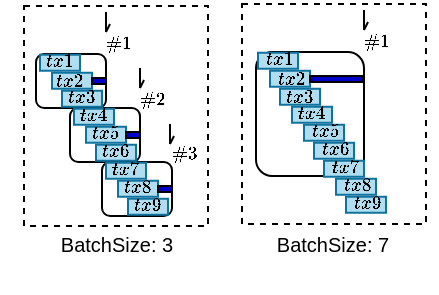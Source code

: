 <mxfile version="21.1.2" type="device">
  <diagram id="0vhZ1a2vEWbwYD3_x5Hq" name="第 1 页">
    <mxGraphModel dx="579" dy="334" grid="1" gridSize="10" guides="1" tooltips="1" connect="1" arrows="1" fold="1" page="1" pageScale="1" pageWidth="827" pageHeight="1169" math="1" shadow="0">
      <root>
        <mxCell id="0" />
        <mxCell id="1" parent="0" />
        <mxCell id="JJXgLaZrwcKwdhcWfyjN-42" value="" style="rounded=0;whiteSpace=wrap;html=1;dashed=1;" parent="1" vertex="1">
          <mxGeometry x="324" y="560" width="92" height="110" as="geometry" />
        </mxCell>
        <mxCell id="JJXgLaZrwcKwdhcWfyjN-21" value="" style="rounded=1;whiteSpace=wrap;html=1;" parent="1" vertex="1">
          <mxGeometry x="363" y="638" width="35" height="27" as="geometry" />
        </mxCell>
        <mxCell id="JJXgLaZrwcKwdhcWfyjN-20" value="" style="rounded=1;whiteSpace=wrap;html=1;" parent="1" vertex="1">
          <mxGeometry x="347" y="611" width="35" height="27" as="geometry" />
        </mxCell>
        <mxCell id="JJXgLaZrwcKwdhcWfyjN-11" value="" style="rounded=1;whiteSpace=wrap;html=1;" parent="1" vertex="1">
          <mxGeometry x="330" y="584" width="35" height="27" as="geometry" />
        </mxCell>
        <mxCell id="JJXgLaZrwcKwdhcWfyjN-1" value="" style="verticalLabelPosition=bottom;verticalAlign=top;html=1;shape=mxgraph.basic.rect;fillColor2=none;strokeWidth=1;size=20;indent=5;fontSize=7;fillColor=#b1ddf0;strokeColor=#10739e;" parent="1" vertex="1">
          <mxGeometry x="332" y="584.33" width="20" height="8" as="geometry" />
        </mxCell>
        <mxCell id="JJXgLaZrwcKwdhcWfyjN-2" value="" style="verticalLabelPosition=bottom;verticalAlign=top;html=1;shape=mxgraph.basic.rect;fillColor2=none;strokeWidth=1;size=20;indent=5;fontSize=7;fillColor=#b1ddf0;strokeColor=#10739e;" parent="1" vertex="1">
          <mxGeometry x="338" y="593.33" width="20" height="8" as="geometry" />
        </mxCell>
        <mxCell id="JJXgLaZrwcKwdhcWfyjN-3" value="" style="verticalLabelPosition=bottom;verticalAlign=top;html=1;shape=mxgraph.basic.rect;fillColor2=none;strokeWidth=1;size=20;indent=5;fontSize=7;fillColor=#b1ddf0;strokeColor=#10739e;" parent="1" vertex="1">
          <mxGeometry x="343" y="602.33" width="20" height="8" as="geometry" />
        </mxCell>
        <mxCell id="JJXgLaZrwcKwdhcWfyjN-4" value="&lt;font style=&quot;font-size: 8px;&quot;&gt;$$tx1$$&lt;/font&gt;" style="text;html=1;strokeColor=none;fillColor=none;align=center;verticalAlign=middle;whiteSpace=wrap;rounded=0;fontColor=#000000;" parent="1" vertex="1">
          <mxGeometry x="312.25" y="577" width="60" height="22" as="geometry" />
        </mxCell>
        <mxCell id="JJXgLaZrwcKwdhcWfyjN-12" value="" style="verticalLabelPosition=bottom;verticalAlign=top;html=1;shape=mxgraph.basic.rect;fillColor2=none;strokeWidth=1;size=20;indent=5;fontSize=7;fillColor=#b1ddf0;strokeColor=#10739e;" parent="1" vertex="1">
          <mxGeometry x="349" y="611.33" width="20" height="8" as="geometry" />
        </mxCell>
        <mxCell id="JJXgLaZrwcKwdhcWfyjN-13" value="" style="verticalLabelPosition=bottom;verticalAlign=top;html=1;shape=mxgraph.basic.rect;fillColor2=none;strokeWidth=1;size=20;indent=5;fontSize=7;fillColor=#b1ddf0;strokeColor=#10739e;" parent="1" vertex="1">
          <mxGeometry x="355" y="620.33" width="20" height="8" as="geometry" />
        </mxCell>
        <mxCell id="JJXgLaZrwcKwdhcWfyjN-14" value="" style="verticalLabelPosition=bottom;verticalAlign=top;html=1;shape=mxgraph.basic.rect;fillColor2=none;strokeWidth=1;size=20;indent=5;fontSize=7;fillColor=#b1ddf0;strokeColor=#10739e;" parent="1" vertex="1">
          <mxGeometry x="360" y="629.33" width="20" height="8" as="geometry" />
        </mxCell>
        <mxCell id="JJXgLaZrwcKwdhcWfyjN-16" value="" style="verticalLabelPosition=bottom;verticalAlign=top;html=1;shape=mxgraph.basic.rect;fillColor2=none;strokeWidth=1;size=20;indent=5;fontSize=7;fillColor=#b1ddf0;strokeColor=#10739e;" parent="1" vertex="1">
          <mxGeometry x="365" y="638.33" width="20" height="8" as="geometry" />
        </mxCell>
        <mxCell id="JJXgLaZrwcKwdhcWfyjN-17" value="" style="verticalLabelPosition=bottom;verticalAlign=top;html=1;shape=mxgraph.basic.rect;fillColor2=none;strokeWidth=1;size=20;indent=5;fontSize=7;fillColor=#b1ddf0;strokeColor=#10739e;" parent="1" vertex="1">
          <mxGeometry x="371" y="647.33" width="20" height="8" as="geometry" />
        </mxCell>
        <mxCell id="JJXgLaZrwcKwdhcWfyjN-18" value="" style="verticalLabelPosition=bottom;verticalAlign=top;html=1;shape=mxgraph.basic.rect;fillColor2=none;strokeWidth=1;size=20;indent=5;fontSize=7;fillColor=#b1ddf0;strokeColor=#10739e;" parent="1" vertex="1">
          <mxGeometry x="376" y="656.33" width="20" height="8" as="geometry" />
        </mxCell>
        <mxCell id="JJXgLaZrwcKwdhcWfyjN-22" value="&lt;font style=&quot;font-size: 8px;&quot;&gt;$$\#3$$&lt;/font&gt;" style="text;html=1;strokeColor=none;fillColor=none;align=center;verticalAlign=middle;whiteSpace=wrap;rounded=0;fontColor=#000000;" parent="1" vertex="1">
          <mxGeometry x="374.25" y="623" width="59.75" height="22" as="geometry" />
        </mxCell>
        <mxCell id="JJXgLaZrwcKwdhcWfyjN-23" value="&lt;font style=&quot;font-size: 8px;&quot;&gt;$$tx2$$&lt;/font&gt;" style="text;html=1;strokeColor=none;fillColor=none;align=center;verticalAlign=middle;whiteSpace=wrap;rounded=0;fontColor=#000000;" parent="1" vertex="1">
          <mxGeometry x="317.25" y="587" width="60" height="22" as="geometry" />
        </mxCell>
        <mxCell id="JJXgLaZrwcKwdhcWfyjN-24" value="&lt;font style=&quot;font-size: 8px;&quot;&gt;$$tx3$$&lt;/font&gt;" style="text;html=1;strokeColor=none;fillColor=none;align=center;verticalAlign=middle;whiteSpace=wrap;rounded=0;fontColor=#000000;" parent="1" vertex="1">
          <mxGeometry x="323.25" y="595" width="60" height="22" as="geometry" />
        </mxCell>
        <mxCell id="JJXgLaZrwcKwdhcWfyjN-25" value="&lt;font style=&quot;font-size: 8px;&quot;&gt;$$tx4$$&lt;/font&gt;" style="text;html=1;strokeColor=none;fillColor=none;align=center;verticalAlign=middle;whiteSpace=wrap;rounded=0;fontColor=#000000;" parent="1" vertex="1">
          <mxGeometry x="329.25" y="604" width="60" height="22" as="geometry" />
        </mxCell>
        <mxCell id="JJXgLaZrwcKwdhcWfyjN-26" value="&lt;font style=&quot;font-size: 8px;&quot;&gt;$$tx5$$&lt;/font&gt;" style="text;html=1;strokeColor=none;fillColor=none;align=center;verticalAlign=middle;whiteSpace=wrap;rounded=0;fontColor=#000000;" parent="1" vertex="1">
          <mxGeometry x="335.25" y="613" width="60" height="22" as="geometry" />
        </mxCell>
        <mxCell id="JJXgLaZrwcKwdhcWfyjN-28" value="&lt;font style=&quot;font-size: 8px;&quot;&gt;$$tx6$$&lt;/font&gt;" style="text;html=1;strokeColor=none;fillColor=none;align=center;verticalAlign=middle;whiteSpace=wrap;rounded=0;fontColor=#000000;" parent="1" vertex="1">
          <mxGeometry x="340.25" y="622" width="60" height="22" as="geometry" />
        </mxCell>
        <mxCell id="JJXgLaZrwcKwdhcWfyjN-29" value="&lt;font style=&quot;font-size: 8px;&quot;&gt;$$tx7$$&lt;/font&gt;" style="text;html=1;strokeColor=none;fillColor=none;align=center;verticalAlign=middle;whiteSpace=wrap;rounded=0;fontColor=#000000;" parent="1" vertex="1">
          <mxGeometry x="345.25" y="631" width="60" height="22" as="geometry" />
        </mxCell>
        <mxCell id="JJXgLaZrwcKwdhcWfyjN-30" value="&lt;font style=&quot;font-size: 8px;&quot;&gt;$$tx8$$&lt;/font&gt;" style="text;html=1;strokeColor=none;fillColor=none;align=center;verticalAlign=middle;whiteSpace=wrap;rounded=0;fontColor=#000000;" parent="1" vertex="1">
          <mxGeometry x="351.25" y="640" width="60" height="22" as="geometry" />
        </mxCell>
        <mxCell id="JJXgLaZrwcKwdhcWfyjN-31" value="&lt;font style=&quot;font-size: 8px;&quot;&gt;$$tx9$$&lt;/font&gt;" style="text;html=1;strokeColor=none;fillColor=none;align=center;verticalAlign=middle;whiteSpace=wrap;rounded=0;fontColor=#000000;" parent="1" vertex="1">
          <mxGeometry x="356.25" y="649" width="60" height="22" as="geometry" />
        </mxCell>
        <mxCell id="JJXgLaZrwcKwdhcWfyjN-32" value="&lt;font style=&quot;font-size: 8px;&quot;&gt;$$\#1$$&lt;/font&gt;" style="text;html=1;strokeColor=none;fillColor=none;align=center;verticalAlign=middle;whiteSpace=wrap;rounded=0;fontColor=#000000;" parent="1" vertex="1">
          <mxGeometry x="341.25" y="568" width="60" height="22" as="geometry" />
        </mxCell>
        <mxCell id="JJXgLaZrwcKwdhcWfyjN-33" value="&lt;font style=&quot;font-size: 8px;&quot;&gt;$$\#2$$&lt;/font&gt;" style="text;html=1;strokeColor=none;fillColor=none;align=center;verticalAlign=middle;whiteSpace=wrap;rounded=0;fontColor=#000000;" parent="1" vertex="1">
          <mxGeometry x="358.25" y="596" width="60" height="22" as="geometry" />
        </mxCell>
        <mxCell id="JJXgLaZrwcKwdhcWfyjN-40" value="&lt;h6 style=&quot;&quot;&gt;&lt;font size=&quot;1&quot; style=&quot;&quot;&gt;&lt;span style=&quot;font-weight: normal;&quot;&gt;BatchSize: 3&lt;/span&gt;&lt;/font&gt;&lt;/h6&gt;" style="text;html=1;strokeColor=none;fillColor=none;align=center;verticalAlign=middle;whiteSpace=wrap;rounded=0;" parent="1" vertex="1">
          <mxGeometry x="328.25" y="670" width="84.75" height="17" as="geometry" />
        </mxCell>
        <mxCell id="wejyW3TpLPZqRhK-sgEW-29" value="" style="rounded=0;whiteSpace=wrap;html=1;fillColor=#0000CC;" parent="1" vertex="1">
          <mxGeometry x="358" y="596" width="7" height="3" as="geometry" />
        </mxCell>
        <mxCell id="wejyW3TpLPZqRhK-sgEW-30" value="" style="rounded=0;whiteSpace=wrap;html=1;fillColor=#0000CC;" parent="1" vertex="1">
          <mxGeometry x="391" y="650" width="7" height="3" as="geometry" />
        </mxCell>
        <mxCell id="wejyW3TpLPZqRhK-sgEW-31" value="" style="rounded=0;whiteSpace=wrap;html=1;fillColor=#0000CC;" parent="1" vertex="1">
          <mxGeometry x="375" y="623" width="7" height="3" as="geometry" />
        </mxCell>
        <mxCell id="Fxq-wvsZDKYLinho3GOP-48" value="" style="endArrow=openAsync;html=1;rounded=0;endFill=0;startSize=3;endSize=3;jumpSize=3;" parent="1" edge="1">
          <mxGeometry width="50" height="50" relative="1" as="geometry">
            <mxPoint x="397" y="619" as="sourcePoint" />
            <mxPoint x="397" y="629" as="targetPoint" />
          </mxGeometry>
        </mxCell>
        <mxCell id="Fxq-wvsZDKYLinho3GOP-49" value="" style="endArrow=openAsync;html=1;rounded=0;endFill=0;startSize=3;endSize=3;jumpSize=3;" parent="1" edge="1">
          <mxGeometry width="50" height="50" relative="1" as="geometry">
            <mxPoint x="382.0" y="591" as="sourcePoint" />
            <mxPoint x="382.0" y="601" as="targetPoint" />
          </mxGeometry>
        </mxCell>
        <mxCell id="Fxq-wvsZDKYLinho3GOP-50" value="" style="endArrow=openAsync;html=1;rounded=0;endFill=0;startSize=3;endSize=3;jumpSize=3;" parent="1" edge="1">
          <mxGeometry width="50" height="50" relative="1" as="geometry">
            <mxPoint x="365.0" y="563" as="sourcePoint" />
            <mxPoint x="365.0" y="573" as="targetPoint" />
          </mxGeometry>
        </mxCell>
        <mxCell id="pQEBTQngrsMHYZ8hlEFF-6" value="" style="rounded=0;whiteSpace=wrap;html=1;dashed=1;" vertex="1" parent="1">
          <mxGeometry x="433" y="559" width="92" height="110" as="geometry" />
        </mxCell>
        <mxCell id="pQEBTQngrsMHYZ8hlEFF-7" value="" style="rounded=1;whiteSpace=wrap;html=1;" vertex="1" parent="1">
          <mxGeometry x="440" y="583" width="54" height="62" as="geometry" />
        </mxCell>
        <mxCell id="pQEBTQngrsMHYZ8hlEFF-8" value="" style="verticalLabelPosition=bottom;verticalAlign=top;html=1;shape=mxgraph.basic.rect;fillColor2=none;strokeWidth=1;size=20;indent=5;fontSize=7;fillColor=#b1ddf0;strokeColor=#10739e;" vertex="1" parent="1">
          <mxGeometry x="441" y="583.33" width="20" height="8" as="geometry" />
        </mxCell>
        <mxCell id="pQEBTQngrsMHYZ8hlEFF-9" value="" style="verticalLabelPosition=bottom;verticalAlign=top;html=1;shape=mxgraph.basic.rect;fillColor2=none;strokeWidth=1;size=20;indent=5;fontSize=7;fillColor=#b1ddf0;strokeColor=#10739e;" vertex="1" parent="1">
          <mxGeometry x="447" y="592.33" width="20" height="8" as="geometry" />
        </mxCell>
        <mxCell id="pQEBTQngrsMHYZ8hlEFF-10" value="" style="verticalLabelPosition=bottom;verticalAlign=top;html=1;shape=mxgraph.basic.rect;fillColor2=none;strokeWidth=1;size=20;indent=5;fontSize=7;fillColor=#b1ddf0;strokeColor=#10739e;" vertex="1" parent="1">
          <mxGeometry x="452" y="601.33" width="20" height="8" as="geometry" />
        </mxCell>
        <mxCell id="pQEBTQngrsMHYZ8hlEFF-11" value="" style="verticalLabelPosition=bottom;verticalAlign=top;html=1;shape=mxgraph.basic.rect;fillColor2=none;strokeWidth=1;size=20;indent=5;fontSize=7;fillColor=#b1ddf0;strokeColor=#10739e;" vertex="1" parent="1">
          <mxGeometry x="458" y="610.33" width="20" height="8" as="geometry" />
        </mxCell>
        <mxCell id="pQEBTQngrsMHYZ8hlEFF-12" value="" style="verticalLabelPosition=bottom;verticalAlign=top;html=1;shape=mxgraph.basic.rect;fillColor2=none;strokeWidth=1;size=20;indent=5;fontSize=7;fillColor=#b1ddf0;strokeColor=#10739e;" vertex="1" parent="1">
          <mxGeometry x="464" y="619.33" width="20" height="8" as="geometry" />
        </mxCell>
        <mxCell id="pQEBTQngrsMHYZ8hlEFF-13" value="" style="verticalLabelPosition=bottom;verticalAlign=top;html=1;shape=mxgraph.basic.rect;fillColor2=none;strokeWidth=1;size=20;indent=5;fontSize=7;fillColor=#b1ddf0;strokeColor=#10739e;" vertex="1" parent="1">
          <mxGeometry x="469" y="628.33" width="20" height="8" as="geometry" />
        </mxCell>
        <mxCell id="pQEBTQngrsMHYZ8hlEFF-14" value="" style="verticalLabelPosition=bottom;verticalAlign=top;html=1;shape=mxgraph.basic.rect;fillColor2=none;strokeWidth=1;size=20;indent=5;fontSize=7;fillColor=#b1ddf0;strokeColor=#10739e;" vertex="1" parent="1">
          <mxGeometry x="474" y="637.33" width="20" height="8" as="geometry" />
        </mxCell>
        <mxCell id="pQEBTQngrsMHYZ8hlEFF-15" value="" style="verticalLabelPosition=bottom;verticalAlign=top;html=1;shape=mxgraph.basic.rect;fillColor2=none;strokeWidth=1;size=20;indent=5;fontSize=7;fillColor=#b1ddf0;strokeColor=#10739e;" vertex="1" parent="1">
          <mxGeometry x="480" y="646.33" width="20" height="8" as="geometry" />
        </mxCell>
        <mxCell id="pQEBTQngrsMHYZ8hlEFF-16" value="" style="verticalLabelPosition=bottom;verticalAlign=top;html=1;shape=mxgraph.basic.rect;fillColor2=none;strokeWidth=1;size=20;indent=5;fontSize=7;fillColor=#b1ddf0;strokeColor=#10739e;" vertex="1" parent="1">
          <mxGeometry x="485" y="655.33" width="20" height="8" as="geometry" />
        </mxCell>
        <mxCell id="pQEBTQngrsMHYZ8hlEFF-17" value="&lt;font style=&quot;font-size: 8px;&quot;&gt;$$tx3$$&lt;/font&gt;" style="text;html=1;strokeColor=none;fillColor=none;align=center;verticalAlign=middle;whiteSpace=wrap;rounded=0;fontColor=#000000;" vertex="1" parent="1">
          <mxGeometry x="432.25" y="595" width="60" height="22" as="geometry" />
        </mxCell>
        <mxCell id="pQEBTQngrsMHYZ8hlEFF-18" value="&lt;font style=&quot;font-size: 8px;&quot;&gt;$$tx4$$&lt;/font&gt;" style="text;html=1;strokeColor=none;fillColor=none;align=center;verticalAlign=middle;whiteSpace=wrap;rounded=0;fontColor=#000000;" vertex="1" parent="1">
          <mxGeometry x="438.25" y="603" width="60" height="22" as="geometry" />
        </mxCell>
        <mxCell id="pQEBTQngrsMHYZ8hlEFF-19" value="&lt;font style=&quot;font-size: 8px;&quot;&gt;$$tx5$$&lt;/font&gt;" style="text;html=1;strokeColor=none;fillColor=none;align=center;verticalAlign=middle;whiteSpace=wrap;rounded=0;fontColor=#000000;" vertex="1" parent="1">
          <mxGeometry x="445.25" y="612" width="60" height="22" as="geometry" />
        </mxCell>
        <mxCell id="pQEBTQngrsMHYZ8hlEFF-20" value="&lt;font style=&quot;font-size: 8px;&quot;&gt;$$tx6$$&lt;/font&gt;" style="text;html=1;strokeColor=none;fillColor=none;align=center;verticalAlign=middle;whiteSpace=wrap;rounded=0;fontColor=#000000;" vertex="1" parent="1">
          <mxGeometry x="450.25" y="621" width="60" height="22" as="geometry" />
        </mxCell>
        <mxCell id="pQEBTQngrsMHYZ8hlEFF-21" value="&lt;font style=&quot;font-size: 8px;&quot;&gt;$$tx7$$&lt;/font&gt;" style="text;html=1;strokeColor=none;fillColor=none;align=center;verticalAlign=middle;whiteSpace=wrap;rounded=0;fontColor=#000000;" vertex="1" parent="1">
          <mxGeometry x="455.25" y="630" width="60" height="22" as="geometry" />
        </mxCell>
        <mxCell id="pQEBTQngrsMHYZ8hlEFF-22" value="&lt;font style=&quot;font-size: 8px;&quot;&gt;$$tx8$$&lt;/font&gt;" style="text;html=1;strokeColor=none;fillColor=none;align=center;verticalAlign=middle;whiteSpace=wrap;rounded=0;fontColor=#000000;" vertex="1" parent="1">
          <mxGeometry x="461.25" y="639" width="60" height="22" as="geometry" />
        </mxCell>
        <mxCell id="pQEBTQngrsMHYZ8hlEFF-23" value="&lt;font style=&quot;font-size: 8px;&quot;&gt;$$tx9$$&lt;/font&gt;" style="text;html=1;strokeColor=none;fillColor=none;align=center;verticalAlign=middle;whiteSpace=wrap;rounded=0;fontColor=#000000;" vertex="1" parent="1">
          <mxGeometry x="466.25" y="648" width="60" height="22" as="geometry" />
        </mxCell>
        <mxCell id="pQEBTQngrsMHYZ8hlEFF-24" value="&lt;font style=&quot;font-size: 8px;&quot;&gt;$$\#1$$&lt;/font&gt;" style="text;html=1;strokeColor=none;fillColor=none;align=center;verticalAlign=middle;whiteSpace=wrap;rounded=0;fontColor=#000000;" vertex="1" parent="1">
          <mxGeometry x="470.25" y="567" width="60" height="22" as="geometry" />
        </mxCell>
        <mxCell id="pQEBTQngrsMHYZ8hlEFF-25" value="&lt;h6 style=&quot;&quot;&gt;&lt;font size=&quot;1&quot; style=&quot;&quot;&gt;&lt;span style=&quot;font-weight: normal;&quot;&gt;BatchSize: 7&lt;/span&gt;&lt;/font&gt;&lt;/h6&gt;" style="text;html=1;strokeColor=none;fillColor=none;align=center;verticalAlign=middle;whiteSpace=wrap;rounded=0;" vertex="1" parent="1">
          <mxGeometry x="436.25" y="670" width="84.75" height="18" as="geometry" />
        </mxCell>
        <mxCell id="pQEBTQngrsMHYZ8hlEFF-26" value="" style="rounded=0;whiteSpace=wrap;html=1;fillColor=#0000CC;" vertex="1" parent="1">
          <mxGeometry x="467" y="595" width="26" height="3" as="geometry" />
        </mxCell>
        <mxCell id="pQEBTQngrsMHYZ8hlEFF-27" value="&lt;font style=&quot;font-size: 8px;&quot;&gt;$$tx2$$&lt;/font&gt;" style="text;html=1;strokeColor=none;fillColor=none;align=center;verticalAlign=middle;whiteSpace=wrap;rounded=0;fontColor=#000000;" vertex="1" parent="1">
          <mxGeometry x="428.25" y="586" width="60" height="22" as="geometry" />
        </mxCell>
        <mxCell id="pQEBTQngrsMHYZ8hlEFF-28" value="&lt;font style=&quot;font-size: 8px;&quot;&gt;$$tx1$$&lt;/font&gt;" style="text;html=1;strokeColor=none;fillColor=none;align=center;verticalAlign=middle;whiteSpace=wrap;rounded=0;fontColor=#000000;" vertex="1" parent="1">
          <mxGeometry x="422.25" y="576" width="60" height="22" as="geometry" />
        </mxCell>
        <mxCell id="pQEBTQngrsMHYZ8hlEFF-29" value="" style="endArrow=openAsync;html=1;rounded=0;endFill=0;startSize=3;endSize=3;jumpSize=3;" edge="1" parent="1">
          <mxGeometry width="50" height="50" relative="1" as="geometry">
            <mxPoint x="494" y="562" as="sourcePoint" />
            <mxPoint x="494" y="572" as="targetPoint" />
          </mxGeometry>
        </mxCell>
      </root>
    </mxGraphModel>
  </diagram>
</mxfile>
